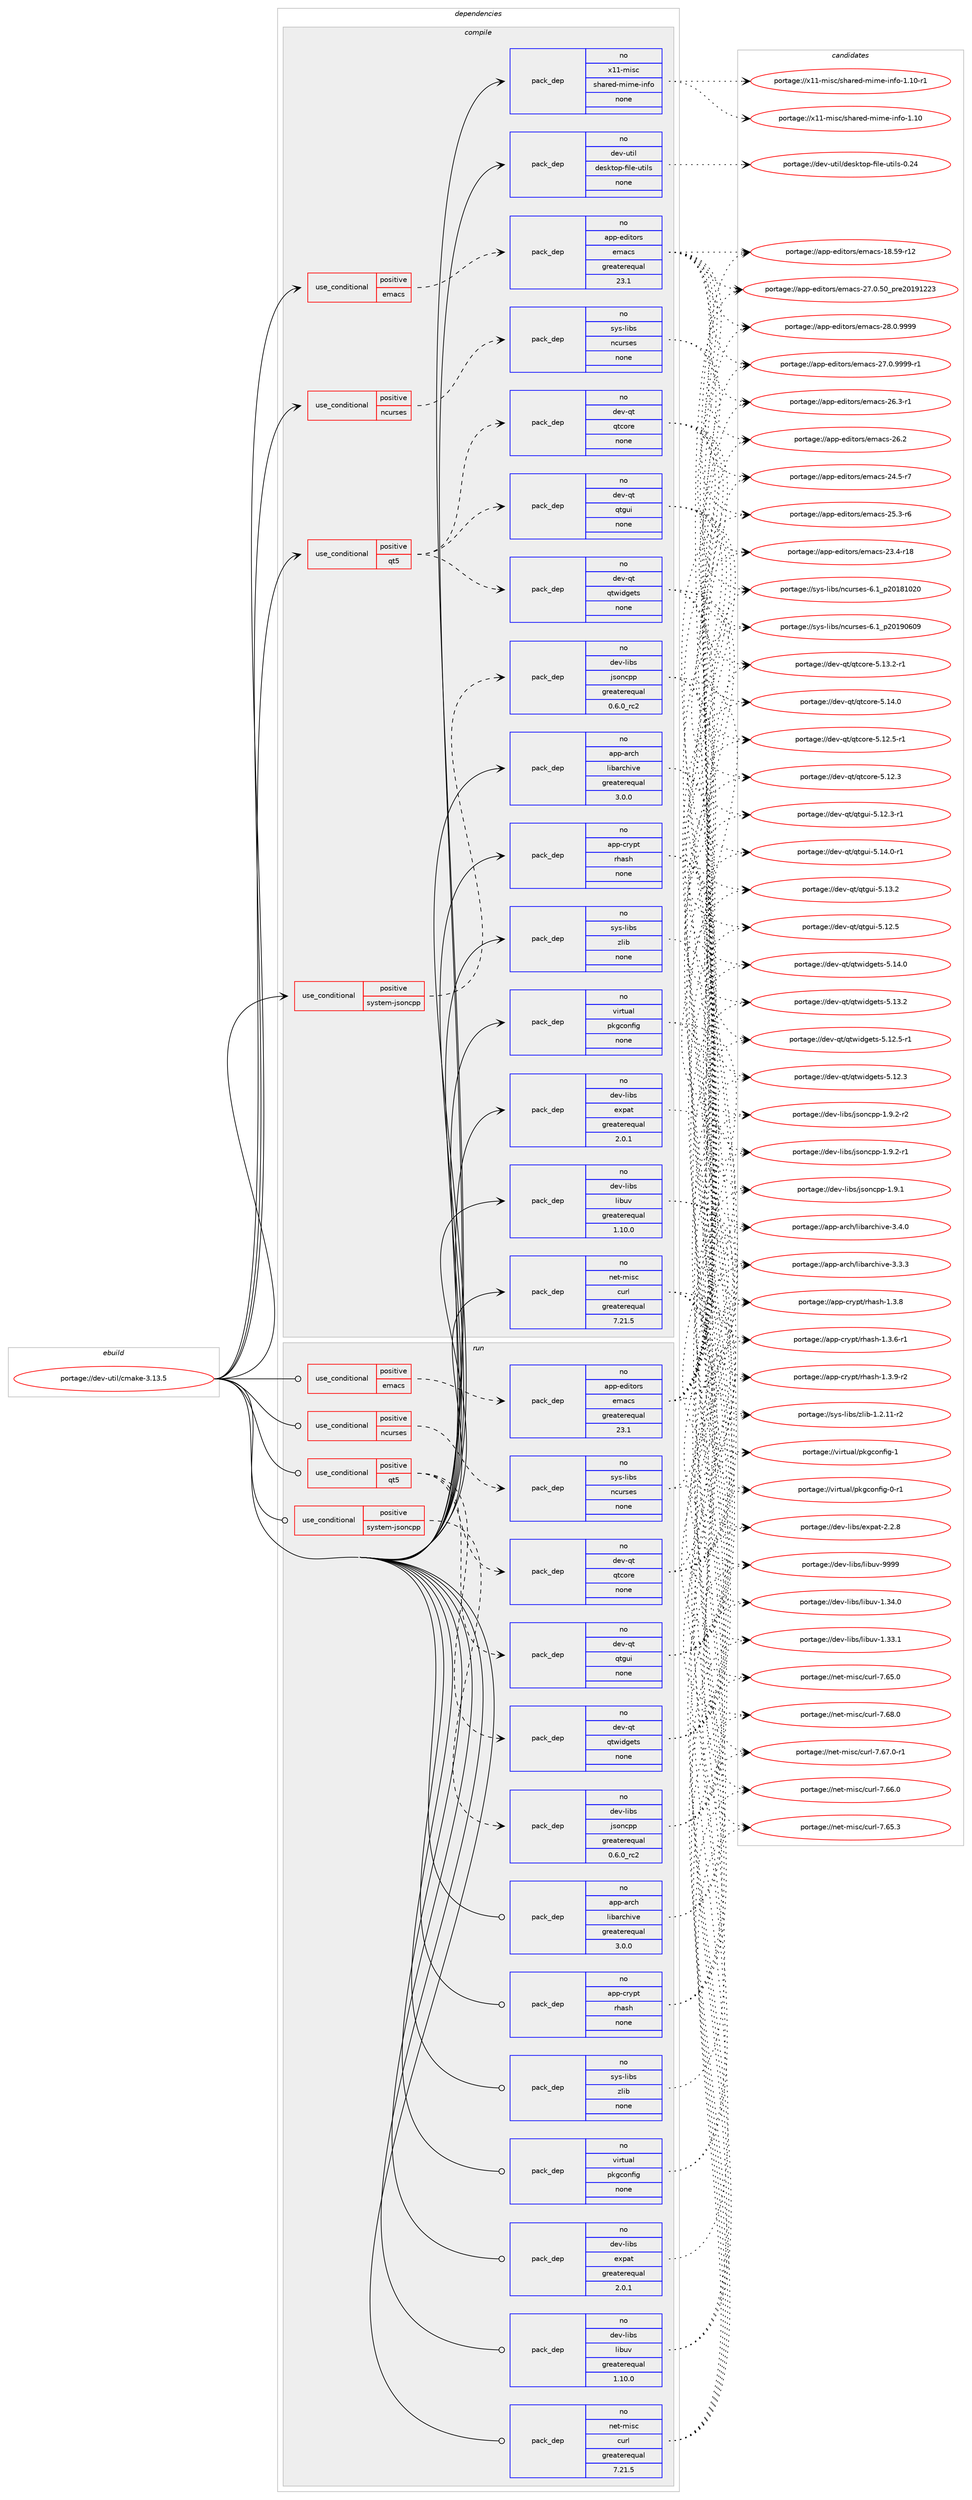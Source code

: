 digraph prolog {

# *************
# Graph options
# *************

newrank=true;
concentrate=true;
compound=true;
graph [rankdir=LR,fontname=Helvetica,fontsize=10,ranksep=1.5];#, ranksep=2.5, nodesep=0.2];
edge  [arrowhead=vee];
node  [fontname=Helvetica,fontsize=10];

# **********
# The ebuild
# **********

subgraph cluster_leftcol {
color=gray;
rank=same;
label=<<i>ebuild</i>>;
id [label="portage://dev-util/cmake-3.13.5", color=red, width=4, href="../dev-util/cmake-3.13.5.svg"];
}

# ****************
# The dependencies
# ****************

subgraph cluster_midcol {
color=gray;
label=<<i>dependencies</i>>;
subgraph cluster_compile {
fillcolor="#eeeeee";
style=filled;
label=<<i>compile</i>>;
subgraph cond63365 {
dependency304930 [label=<<TABLE BORDER="0" CELLBORDER="1" CELLSPACING="0" CELLPADDING="4"><TR><TD ROWSPAN="3" CELLPADDING="10">use_conditional</TD></TR><TR><TD>positive</TD></TR><TR><TD>emacs</TD></TR></TABLE>>, shape=none, color=red];
subgraph pack236893 {
dependency304931 [label=<<TABLE BORDER="0" CELLBORDER="1" CELLSPACING="0" CELLPADDING="4" WIDTH="220"><TR><TD ROWSPAN="6" CELLPADDING="30">pack_dep</TD></TR><TR><TD WIDTH="110">no</TD></TR><TR><TD>app-editors</TD></TR><TR><TD>emacs</TD></TR><TR><TD>greaterequal</TD></TR><TR><TD>23.1</TD></TR></TABLE>>, shape=none, color=blue];
}
dependency304930:e -> dependency304931:w [weight=20,style="dashed",arrowhead="vee"];
}
id:e -> dependency304930:w [weight=20,style="solid",arrowhead="vee"];
subgraph cond63366 {
dependency304932 [label=<<TABLE BORDER="0" CELLBORDER="1" CELLSPACING="0" CELLPADDING="4"><TR><TD ROWSPAN="3" CELLPADDING="10">use_conditional</TD></TR><TR><TD>positive</TD></TR><TR><TD>ncurses</TD></TR></TABLE>>, shape=none, color=red];
subgraph pack236894 {
dependency304933 [label=<<TABLE BORDER="0" CELLBORDER="1" CELLSPACING="0" CELLPADDING="4" WIDTH="220"><TR><TD ROWSPAN="6" CELLPADDING="30">pack_dep</TD></TR><TR><TD WIDTH="110">no</TD></TR><TR><TD>sys-libs</TD></TR><TR><TD>ncurses</TD></TR><TR><TD>none</TD></TR><TR><TD></TD></TR></TABLE>>, shape=none, color=blue];
}
dependency304932:e -> dependency304933:w [weight=20,style="dashed",arrowhead="vee"];
}
id:e -> dependency304932:w [weight=20,style="solid",arrowhead="vee"];
subgraph cond63367 {
dependency304934 [label=<<TABLE BORDER="0" CELLBORDER="1" CELLSPACING="0" CELLPADDING="4"><TR><TD ROWSPAN="3" CELLPADDING="10">use_conditional</TD></TR><TR><TD>positive</TD></TR><TR><TD>qt5</TD></TR></TABLE>>, shape=none, color=red];
subgraph pack236895 {
dependency304935 [label=<<TABLE BORDER="0" CELLBORDER="1" CELLSPACING="0" CELLPADDING="4" WIDTH="220"><TR><TD ROWSPAN="6" CELLPADDING="30">pack_dep</TD></TR><TR><TD WIDTH="110">no</TD></TR><TR><TD>dev-qt</TD></TR><TR><TD>qtcore</TD></TR><TR><TD>none</TD></TR><TR><TD></TD></TR></TABLE>>, shape=none, color=blue];
}
dependency304934:e -> dependency304935:w [weight=20,style="dashed",arrowhead="vee"];
subgraph pack236896 {
dependency304936 [label=<<TABLE BORDER="0" CELLBORDER="1" CELLSPACING="0" CELLPADDING="4" WIDTH="220"><TR><TD ROWSPAN="6" CELLPADDING="30">pack_dep</TD></TR><TR><TD WIDTH="110">no</TD></TR><TR><TD>dev-qt</TD></TR><TR><TD>qtgui</TD></TR><TR><TD>none</TD></TR><TR><TD></TD></TR></TABLE>>, shape=none, color=blue];
}
dependency304934:e -> dependency304936:w [weight=20,style="dashed",arrowhead="vee"];
subgraph pack236897 {
dependency304937 [label=<<TABLE BORDER="0" CELLBORDER="1" CELLSPACING="0" CELLPADDING="4" WIDTH="220"><TR><TD ROWSPAN="6" CELLPADDING="30">pack_dep</TD></TR><TR><TD WIDTH="110">no</TD></TR><TR><TD>dev-qt</TD></TR><TR><TD>qtwidgets</TD></TR><TR><TD>none</TD></TR><TR><TD></TD></TR></TABLE>>, shape=none, color=blue];
}
dependency304934:e -> dependency304937:w [weight=20,style="dashed",arrowhead="vee"];
}
id:e -> dependency304934:w [weight=20,style="solid",arrowhead="vee"];
subgraph cond63368 {
dependency304938 [label=<<TABLE BORDER="0" CELLBORDER="1" CELLSPACING="0" CELLPADDING="4"><TR><TD ROWSPAN="3" CELLPADDING="10">use_conditional</TD></TR><TR><TD>positive</TD></TR><TR><TD>system-jsoncpp</TD></TR></TABLE>>, shape=none, color=red];
subgraph pack236898 {
dependency304939 [label=<<TABLE BORDER="0" CELLBORDER="1" CELLSPACING="0" CELLPADDING="4" WIDTH="220"><TR><TD ROWSPAN="6" CELLPADDING="30">pack_dep</TD></TR><TR><TD WIDTH="110">no</TD></TR><TR><TD>dev-libs</TD></TR><TR><TD>jsoncpp</TD></TR><TR><TD>greaterequal</TD></TR><TR><TD>0.6.0_rc2</TD></TR></TABLE>>, shape=none, color=blue];
}
dependency304938:e -> dependency304939:w [weight=20,style="dashed",arrowhead="vee"];
}
id:e -> dependency304938:w [weight=20,style="solid",arrowhead="vee"];
subgraph pack236899 {
dependency304940 [label=<<TABLE BORDER="0" CELLBORDER="1" CELLSPACING="0" CELLPADDING="4" WIDTH="220"><TR><TD ROWSPAN="6" CELLPADDING="30">pack_dep</TD></TR><TR><TD WIDTH="110">no</TD></TR><TR><TD>app-arch</TD></TR><TR><TD>libarchive</TD></TR><TR><TD>greaterequal</TD></TR><TR><TD>3.0.0</TD></TR></TABLE>>, shape=none, color=blue];
}
id:e -> dependency304940:w [weight=20,style="solid",arrowhead="vee"];
subgraph pack236900 {
dependency304941 [label=<<TABLE BORDER="0" CELLBORDER="1" CELLSPACING="0" CELLPADDING="4" WIDTH="220"><TR><TD ROWSPAN="6" CELLPADDING="30">pack_dep</TD></TR><TR><TD WIDTH="110">no</TD></TR><TR><TD>app-crypt</TD></TR><TR><TD>rhash</TD></TR><TR><TD>none</TD></TR><TR><TD></TD></TR></TABLE>>, shape=none, color=blue];
}
id:e -> dependency304941:w [weight=20,style="solid",arrowhead="vee"];
subgraph pack236901 {
dependency304942 [label=<<TABLE BORDER="0" CELLBORDER="1" CELLSPACING="0" CELLPADDING="4" WIDTH="220"><TR><TD ROWSPAN="6" CELLPADDING="30">pack_dep</TD></TR><TR><TD WIDTH="110">no</TD></TR><TR><TD>dev-libs</TD></TR><TR><TD>expat</TD></TR><TR><TD>greaterequal</TD></TR><TR><TD>2.0.1</TD></TR></TABLE>>, shape=none, color=blue];
}
id:e -> dependency304942:w [weight=20,style="solid",arrowhead="vee"];
subgraph pack236902 {
dependency304943 [label=<<TABLE BORDER="0" CELLBORDER="1" CELLSPACING="0" CELLPADDING="4" WIDTH="220"><TR><TD ROWSPAN="6" CELLPADDING="30">pack_dep</TD></TR><TR><TD WIDTH="110">no</TD></TR><TR><TD>dev-libs</TD></TR><TR><TD>libuv</TD></TR><TR><TD>greaterequal</TD></TR><TR><TD>1.10.0</TD></TR></TABLE>>, shape=none, color=blue];
}
id:e -> dependency304943:w [weight=20,style="solid",arrowhead="vee"];
subgraph pack236903 {
dependency304944 [label=<<TABLE BORDER="0" CELLBORDER="1" CELLSPACING="0" CELLPADDING="4" WIDTH="220"><TR><TD ROWSPAN="6" CELLPADDING="30">pack_dep</TD></TR><TR><TD WIDTH="110">no</TD></TR><TR><TD>dev-util</TD></TR><TR><TD>desktop-file-utils</TD></TR><TR><TD>none</TD></TR><TR><TD></TD></TR></TABLE>>, shape=none, color=blue];
}
id:e -> dependency304944:w [weight=20,style="solid",arrowhead="vee"];
subgraph pack236904 {
dependency304945 [label=<<TABLE BORDER="0" CELLBORDER="1" CELLSPACING="0" CELLPADDING="4" WIDTH="220"><TR><TD ROWSPAN="6" CELLPADDING="30">pack_dep</TD></TR><TR><TD WIDTH="110">no</TD></TR><TR><TD>net-misc</TD></TR><TR><TD>curl</TD></TR><TR><TD>greaterequal</TD></TR><TR><TD>7.21.5</TD></TR></TABLE>>, shape=none, color=blue];
}
id:e -> dependency304945:w [weight=20,style="solid",arrowhead="vee"];
subgraph pack236905 {
dependency304946 [label=<<TABLE BORDER="0" CELLBORDER="1" CELLSPACING="0" CELLPADDING="4" WIDTH="220"><TR><TD ROWSPAN="6" CELLPADDING="30">pack_dep</TD></TR><TR><TD WIDTH="110">no</TD></TR><TR><TD>sys-libs</TD></TR><TR><TD>zlib</TD></TR><TR><TD>none</TD></TR><TR><TD></TD></TR></TABLE>>, shape=none, color=blue];
}
id:e -> dependency304946:w [weight=20,style="solid",arrowhead="vee"];
subgraph pack236906 {
dependency304947 [label=<<TABLE BORDER="0" CELLBORDER="1" CELLSPACING="0" CELLPADDING="4" WIDTH="220"><TR><TD ROWSPAN="6" CELLPADDING="30">pack_dep</TD></TR><TR><TD WIDTH="110">no</TD></TR><TR><TD>virtual</TD></TR><TR><TD>pkgconfig</TD></TR><TR><TD>none</TD></TR><TR><TD></TD></TR></TABLE>>, shape=none, color=blue];
}
id:e -> dependency304947:w [weight=20,style="solid",arrowhead="vee"];
subgraph pack236907 {
dependency304948 [label=<<TABLE BORDER="0" CELLBORDER="1" CELLSPACING="0" CELLPADDING="4" WIDTH="220"><TR><TD ROWSPAN="6" CELLPADDING="30">pack_dep</TD></TR><TR><TD WIDTH="110">no</TD></TR><TR><TD>x11-misc</TD></TR><TR><TD>shared-mime-info</TD></TR><TR><TD>none</TD></TR><TR><TD></TD></TR></TABLE>>, shape=none, color=blue];
}
id:e -> dependency304948:w [weight=20,style="solid",arrowhead="vee"];
}
subgraph cluster_compileandrun {
fillcolor="#eeeeee";
style=filled;
label=<<i>compile and run</i>>;
}
subgraph cluster_run {
fillcolor="#eeeeee";
style=filled;
label=<<i>run</i>>;
subgraph cond63369 {
dependency304949 [label=<<TABLE BORDER="0" CELLBORDER="1" CELLSPACING="0" CELLPADDING="4"><TR><TD ROWSPAN="3" CELLPADDING="10">use_conditional</TD></TR><TR><TD>positive</TD></TR><TR><TD>emacs</TD></TR></TABLE>>, shape=none, color=red];
subgraph pack236908 {
dependency304950 [label=<<TABLE BORDER="0" CELLBORDER="1" CELLSPACING="0" CELLPADDING="4" WIDTH="220"><TR><TD ROWSPAN="6" CELLPADDING="30">pack_dep</TD></TR><TR><TD WIDTH="110">no</TD></TR><TR><TD>app-editors</TD></TR><TR><TD>emacs</TD></TR><TR><TD>greaterequal</TD></TR><TR><TD>23.1</TD></TR></TABLE>>, shape=none, color=blue];
}
dependency304949:e -> dependency304950:w [weight=20,style="dashed",arrowhead="vee"];
}
id:e -> dependency304949:w [weight=20,style="solid",arrowhead="odot"];
subgraph cond63370 {
dependency304951 [label=<<TABLE BORDER="0" CELLBORDER="1" CELLSPACING="0" CELLPADDING="4"><TR><TD ROWSPAN="3" CELLPADDING="10">use_conditional</TD></TR><TR><TD>positive</TD></TR><TR><TD>ncurses</TD></TR></TABLE>>, shape=none, color=red];
subgraph pack236909 {
dependency304952 [label=<<TABLE BORDER="0" CELLBORDER="1" CELLSPACING="0" CELLPADDING="4" WIDTH="220"><TR><TD ROWSPAN="6" CELLPADDING="30">pack_dep</TD></TR><TR><TD WIDTH="110">no</TD></TR><TR><TD>sys-libs</TD></TR><TR><TD>ncurses</TD></TR><TR><TD>none</TD></TR><TR><TD></TD></TR></TABLE>>, shape=none, color=blue];
}
dependency304951:e -> dependency304952:w [weight=20,style="dashed",arrowhead="vee"];
}
id:e -> dependency304951:w [weight=20,style="solid",arrowhead="odot"];
subgraph cond63371 {
dependency304953 [label=<<TABLE BORDER="0" CELLBORDER="1" CELLSPACING="0" CELLPADDING="4"><TR><TD ROWSPAN="3" CELLPADDING="10">use_conditional</TD></TR><TR><TD>positive</TD></TR><TR><TD>qt5</TD></TR></TABLE>>, shape=none, color=red];
subgraph pack236910 {
dependency304954 [label=<<TABLE BORDER="0" CELLBORDER="1" CELLSPACING="0" CELLPADDING="4" WIDTH="220"><TR><TD ROWSPAN="6" CELLPADDING="30">pack_dep</TD></TR><TR><TD WIDTH="110">no</TD></TR><TR><TD>dev-qt</TD></TR><TR><TD>qtcore</TD></TR><TR><TD>none</TD></TR><TR><TD></TD></TR></TABLE>>, shape=none, color=blue];
}
dependency304953:e -> dependency304954:w [weight=20,style="dashed",arrowhead="vee"];
subgraph pack236911 {
dependency304955 [label=<<TABLE BORDER="0" CELLBORDER="1" CELLSPACING="0" CELLPADDING="4" WIDTH="220"><TR><TD ROWSPAN="6" CELLPADDING="30">pack_dep</TD></TR><TR><TD WIDTH="110">no</TD></TR><TR><TD>dev-qt</TD></TR><TR><TD>qtgui</TD></TR><TR><TD>none</TD></TR><TR><TD></TD></TR></TABLE>>, shape=none, color=blue];
}
dependency304953:e -> dependency304955:w [weight=20,style="dashed",arrowhead="vee"];
subgraph pack236912 {
dependency304956 [label=<<TABLE BORDER="0" CELLBORDER="1" CELLSPACING="0" CELLPADDING="4" WIDTH="220"><TR><TD ROWSPAN="6" CELLPADDING="30">pack_dep</TD></TR><TR><TD WIDTH="110">no</TD></TR><TR><TD>dev-qt</TD></TR><TR><TD>qtwidgets</TD></TR><TR><TD>none</TD></TR><TR><TD></TD></TR></TABLE>>, shape=none, color=blue];
}
dependency304953:e -> dependency304956:w [weight=20,style="dashed",arrowhead="vee"];
}
id:e -> dependency304953:w [weight=20,style="solid",arrowhead="odot"];
subgraph cond63372 {
dependency304957 [label=<<TABLE BORDER="0" CELLBORDER="1" CELLSPACING="0" CELLPADDING="4"><TR><TD ROWSPAN="3" CELLPADDING="10">use_conditional</TD></TR><TR><TD>positive</TD></TR><TR><TD>system-jsoncpp</TD></TR></TABLE>>, shape=none, color=red];
subgraph pack236913 {
dependency304958 [label=<<TABLE BORDER="0" CELLBORDER="1" CELLSPACING="0" CELLPADDING="4" WIDTH="220"><TR><TD ROWSPAN="6" CELLPADDING="30">pack_dep</TD></TR><TR><TD WIDTH="110">no</TD></TR><TR><TD>dev-libs</TD></TR><TR><TD>jsoncpp</TD></TR><TR><TD>greaterequal</TD></TR><TR><TD>0.6.0_rc2</TD></TR></TABLE>>, shape=none, color=blue];
}
dependency304957:e -> dependency304958:w [weight=20,style="dashed",arrowhead="vee"];
}
id:e -> dependency304957:w [weight=20,style="solid",arrowhead="odot"];
subgraph pack236914 {
dependency304959 [label=<<TABLE BORDER="0" CELLBORDER="1" CELLSPACING="0" CELLPADDING="4" WIDTH="220"><TR><TD ROWSPAN="6" CELLPADDING="30">pack_dep</TD></TR><TR><TD WIDTH="110">no</TD></TR><TR><TD>app-arch</TD></TR><TR><TD>libarchive</TD></TR><TR><TD>greaterequal</TD></TR><TR><TD>3.0.0</TD></TR></TABLE>>, shape=none, color=blue];
}
id:e -> dependency304959:w [weight=20,style="solid",arrowhead="odot"];
subgraph pack236915 {
dependency304960 [label=<<TABLE BORDER="0" CELLBORDER="1" CELLSPACING="0" CELLPADDING="4" WIDTH="220"><TR><TD ROWSPAN="6" CELLPADDING="30">pack_dep</TD></TR><TR><TD WIDTH="110">no</TD></TR><TR><TD>app-crypt</TD></TR><TR><TD>rhash</TD></TR><TR><TD>none</TD></TR><TR><TD></TD></TR></TABLE>>, shape=none, color=blue];
}
id:e -> dependency304960:w [weight=20,style="solid",arrowhead="odot"];
subgraph pack236916 {
dependency304961 [label=<<TABLE BORDER="0" CELLBORDER="1" CELLSPACING="0" CELLPADDING="4" WIDTH="220"><TR><TD ROWSPAN="6" CELLPADDING="30">pack_dep</TD></TR><TR><TD WIDTH="110">no</TD></TR><TR><TD>dev-libs</TD></TR><TR><TD>expat</TD></TR><TR><TD>greaterequal</TD></TR><TR><TD>2.0.1</TD></TR></TABLE>>, shape=none, color=blue];
}
id:e -> dependency304961:w [weight=20,style="solid",arrowhead="odot"];
subgraph pack236917 {
dependency304962 [label=<<TABLE BORDER="0" CELLBORDER="1" CELLSPACING="0" CELLPADDING="4" WIDTH="220"><TR><TD ROWSPAN="6" CELLPADDING="30">pack_dep</TD></TR><TR><TD WIDTH="110">no</TD></TR><TR><TD>dev-libs</TD></TR><TR><TD>libuv</TD></TR><TR><TD>greaterequal</TD></TR><TR><TD>1.10.0</TD></TR></TABLE>>, shape=none, color=blue];
}
id:e -> dependency304962:w [weight=20,style="solid",arrowhead="odot"];
subgraph pack236918 {
dependency304963 [label=<<TABLE BORDER="0" CELLBORDER="1" CELLSPACING="0" CELLPADDING="4" WIDTH="220"><TR><TD ROWSPAN="6" CELLPADDING="30">pack_dep</TD></TR><TR><TD WIDTH="110">no</TD></TR><TR><TD>net-misc</TD></TR><TR><TD>curl</TD></TR><TR><TD>greaterequal</TD></TR><TR><TD>7.21.5</TD></TR></TABLE>>, shape=none, color=blue];
}
id:e -> dependency304963:w [weight=20,style="solid",arrowhead="odot"];
subgraph pack236919 {
dependency304964 [label=<<TABLE BORDER="0" CELLBORDER="1" CELLSPACING="0" CELLPADDING="4" WIDTH="220"><TR><TD ROWSPAN="6" CELLPADDING="30">pack_dep</TD></TR><TR><TD WIDTH="110">no</TD></TR><TR><TD>sys-libs</TD></TR><TR><TD>zlib</TD></TR><TR><TD>none</TD></TR><TR><TD></TD></TR></TABLE>>, shape=none, color=blue];
}
id:e -> dependency304964:w [weight=20,style="solid",arrowhead="odot"];
subgraph pack236920 {
dependency304965 [label=<<TABLE BORDER="0" CELLBORDER="1" CELLSPACING="0" CELLPADDING="4" WIDTH="220"><TR><TD ROWSPAN="6" CELLPADDING="30">pack_dep</TD></TR><TR><TD WIDTH="110">no</TD></TR><TR><TD>virtual</TD></TR><TR><TD>pkgconfig</TD></TR><TR><TD>none</TD></TR><TR><TD></TD></TR></TABLE>>, shape=none, color=blue];
}
id:e -> dependency304965:w [weight=20,style="solid",arrowhead="odot"];
}
}

# **************
# The candidates
# **************

subgraph cluster_choices {
rank=same;
color=gray;
label=<<i>candidates</i>>;

subgraph choice236893 {
color=black;
nodesep=1;
choice971121124510110010511611111411547101109979911545505646484657575757 [label="portage://app-editors/emacs-28.0.9999", color=red, width=4,href="../app-editors/emacs-28.0.9999.svg"];
choice9711211245101100105116111114115471011099799115455055464846575757574511449 [label="portage://app-editors/emacs-27.0.9999-r1", color=red, width=4,href="../app-editors/emacs-27.0.9999-r1.svg"];
choice97112112451011001051161111141154710110997991154550554648465348951121141015048495749505051 [label="portage://app-editors/emacs-27.0.50_pre20191223", color=red, width=4,href="../app-editors/emacs-27.0.50_pre20191223.svg"];
choice971121124510110010511611111411547101109979911545505446514511449 [label="portage://app-editors/emacs-26.3-r1", color=red, width=4,href="../app-editors/emacs-26.3-r1.svg"];
choice97112112451011001051161111141154710110997991154550544650 [label="portage://app-editors/emacs-26.2", color=red, width=4,href="../app-editors/emacs-26.2.svg"];
choice971121124510110010511611111411547101109979911545505346514511454 [label="portage://app-editors/emacs-25.3-r6", color=red, width=4,href="../app-editors/emacs-25.3-r6.svg"];
choice971121124510110010511611111411547101109979911545505246534511455 [label="portage://app-editors/emacs-24.5-r7", color=red, width=4,href="../app-editors/emacs-24.5-r7.svg"];
choice97112112451011001051161111141154710110997991154550514652451144956 [label="portage://app-editors/emacs-23.4-r18", color=red, width=4,href="../app-editors/emacs-23.4-r18.svg"];
choice9711211245101100105116111114115471011099799115454956465357451144950 [label="portage://app-editors/emacs-18.59-r12", color=red, width=4,href="../app-editors/emacs-18.59-r12.svg"];
dependency304931:e -> choice971121124510110010511611111411547101109979911545505646484657575757:w [style=dotted,weight="100"];
dependency304931:e -> choice9711211245101100105116111114115471011099799115455055464846575757574511449:w [style=dotted,weight="100"];
dependency304931:e -> choice97112112451011001051161111141154710110997991154550554648465348951121141015048495749505051:w [style=dotted,weight="100"];
dependency304931:e -> choice971121124510110010511611111411547101109979911545505446514511449:w [style=dotted,weight="100"];
dependency304931:e -> choice97112112451011001051161111141154710110997991154550544650:w [style=dotted,weight="100"];
dependency304931:e -> choice971121124510110010511611111411547101109979911545505346514511454:w [style=dotted,weight="100"];
dependency304931:e -> choice971121124510110010511611111411547101109979911545505246534511455:w [style=dotted,weight="100"];
dependency304931:e -> choice97112112451011001051161111141154710110997991154550514652451144956:w [style=dotted,weight="100"];
dependency304931:e -> choice9711211245101100105116111114115471011099799115454956465357451144950:w [style=dotted,weight="100"];
}
subgraph choice236894 {
color=black;
nodesep=1;
choice1151211154510810598115471109911711411510111545544649951125048495748544857 [label="portage://sys-libs/ncurses-6.1_p20190609", color=red, width=4,href="../sys-libs/ncurses-6.1_p20190609.svg"];
choice1151211154510810598115471109911711411510111545544649951125048495649485048 [label="portage://sys-libs/ncurses-6.1_p20181020", color=red, width=4,href="../sys-libs/ncurses-6.1_p20181020.svg"];
dependency304933:e -> choice1151211154510810598115471109911711411510111545544649951125048495748544857:w [style=dotted,weight="100"];
dependency304933:e -> choice1151211154510810598115471109911711411510111545544649951125048495649485048:w [style=dotted,weight="100"];
}
subgraph choice236895 {
color=black;
nodesep=1;
choice10010111845113116471131169911111410145534649524648 [label="portage://dev-qt/qtcore-5.14.0", color=red, width=4,href="../dev-qt/qtcore-5.14.0.svg"];
choice100101118451131164711311699111114101455346495146504511449 [label="portage://dev-qt/qtcore-5.13.2-r1", color=red, width=4,href="../dev-qt/qtcore-5.13.2-r1.svg"];
choice100101118451131164711311699111114101455346495046534511449 [label="portage://dev-qt/qtcore-5.12.5-r1", color=red, width=4,href="../dev-qt/qtcore-5.12.5-r1.svg"];
choice10010111845113116471131169911111410145534649504651 [label="portage://dev-qt/qtcore-5.12.3", color=red, width=4,href="../dev-qt/qtcore-5.12.3.svg"];
dependency304935:e -> choice10010111845113116471131169911111410145534649524648:w [style=dotted,weight="100"];
dependency304935:e -> choice100101118451131164711311699111114101455346495146504511449:w [style=dotted,weight="100"];
dependency304935:e -> choice100101118451131164711311699111114101455346495046534511449:w [style=dotted,weight="100"];
dependency304935:e -> choice10010111845113116471131169911111410145534649504651:w [style=dotted,weight="100"];
}
subgraph choice236896 {
color=black;
nodesep=1;
choice1001011184511311647113116103117105455346495246484511449 [label="portage://dev-qt/qtgui-5.14.0-r1", color=red, width=4,href="../dev-qt/qtgui-5.14.0-r1.svg"];
choice100101118451131164711311610311710545534649514650 [label="portage://dev-qt/qtgui-5.13.2", color=red, width=4,href="../dev-qt/qtgui-5.13.2.svg"];
choice100101118451131164711311610311710545534649504653 [label="portage://dev-qt/qtgui-5.12.5", color=red, width=4,href="../dev-qt/qtgui-5.12.5.svg"];
choice1001011184511311647113116103117105455346495046514511449 [label="portage://dev-qt/qtgui-5.12.3-r1", color=red, width=4,href="../dev-qt/qtgui-5.12.3-r1.svg"];
dependency304936:e -> choice1001011184511311647113116103117105455346495246484511449:w [style=dotted,weight="100"];
dependency304936:e -> choice100101118451131164711311610311710545534649514650:w [style=dotted,weight="100"];
dependency304936:e -> choice100101118451131164711311610311710545534649504653:w [style=dotted,weight="100"];
dependency304936:e -> choice1001011184511311647113116103117105455346495046514511449:w [style=dotted,weight="100"];
}
subgraph choice236897 {
color=black;
nodesep=1;
choice100101118451131164711311611910510010310111611545534649524648 [label="portage://dev-qt/qtwidgets-5.14.0", color=red, width=4,href="../dev-qt/qtwidgets-5.14.0.svg"];
choice100101118451131164711311611910510010310111611545534649514650 [label="portage://dev-qt/qtwidgets-5.13.2", color=red, width=4,href="../dev-qt/qtwidgets-5.13.2.svg"];
choice1001011184511311647113116119105100103101116115455346495046534511449 [label="portage://dev-qt/qtwidgets-5.12.5-r1", color=red, width=4,href="../dev-qt/qtwidgets-5.12.5-r1.svg"];
choice100101118451131164711311611910510010310111611545534649504651 [label="portage://dev-qt/qtwidgets-5.12.3", color=red, width=4,href="../dev-qt/qtwidgets-5.12.3.svg"];
dependency304937:e -> choice100101118451131164711311611910510010310111611545534649524648:w [style=dotted,weight="100"];
dependency304937:e -> choice100101118451131164711311611910510010310111611545534649514650:w [style=dotted,weight="100"];
dependency304937:e -> choice1001011184511311647113116119105100103101116115455346495046534511449:w [style=dotted,weight="100"];
dependency304937:e -> choice100101118451131164711311611910510010310111611545534649504651:w [style=dotted,weight="100"];
}
subgraph choice236898 {
color=black;
nodesep=1;
choice100101118451081059811547106115111110991121124549465746504511450 [label="portage://dev-libs/jsoncpp-1.9.2-r2", color=red, width=4,href="../dev-libs/jsoncpp-1.9.2-r2.svg"];
choice100101118451081059811547106115111110991121124549465746504511449 [label="portage://dev-libs/jsoncpp-1.9.2-r1", color=red, width=4,href="../dev-libs/jsoncpp-1.9.2-r1.svg"];
choice10010111845108105981154710611511111099112112454946574649 [label="portage://dev-libs/jsoncpp-1.9.1", color=red, width=4,href="../dev-libs/jsoncpp-1.9.1.svg"];
dependency304939:e -> choice100101118451081059811547106115111110991121124549465746504511450:w [style=dotted,weight="100"];
dependency304939:e -> choice100101118451081059811547106115111110991121124549465746504511449:w [style=dotted,weight="100"];
dependency304939:e -> choice10010111845108105981154710611511111099112112454946574649:w [style=dotted,weight="100"];
}
subgraph choice236899 {
color=black;
nodesep=1;
choice9711211245971149910447108105989711499104105118101455146524648 [label="portage://app-arch/libarchive-3.4.0", color=red, width=4,href="../app-arch/libarchive-3.4.0.svg"];
choice9711211245971149910447108105989711499104105118101455146514651 [label="portage://app-arch/libarchive-3.3.3", color=red, width=4,href="../app-arch/libarchive-3.3.3.svg"];
dependency304940:e -> choice9711211245971149910447108105989711499104105118101455146524648:w [style=dotted,weight="100"];
dependency304940:e -> choice9711211245971149910447108105989711499104105118101455146514651:w [style=dotted,weight="100"];
}
subgraph choice236900 {
color=black;
nodesep=1;
choice97112112459911412111211647114104971151044549465146574511450 [label="portage://app-crypt/rhash-1.3.9-r2", color=red, width=4,href="../app-crypt/rhash-1.3.9-r2.svg"];
choice9711211245991141211121164711410497115104454946514656 [label="portage://app-crypt/rhash-1.3.8", color=red, width=4,href="../app-crypt/rhash-1.3.8.svg"];
choice97112112459911412111211647114104971151044549465146544511449 [label="portage://app-crypt/rhash-1.3.6-r1", color=red, width=4,href="../app-crypt/rhash-1.3.6-r1.svg"];
dependency304941:e -> choice97112112459911412111211647114104971151044549465146574511450:w [style=dotted,weight="100"];
dependency304941:e -> choice9711211245991141211121164711410497115104454946514656:w [style=dotted,weight="100"];
dependency304941:e -> choice97112112459911412111211647114104971151044549465146544511449:w [style=dotted,weight="100"];
}
subgraph choice236901 {
color=black;
nodesep=1;
choice10010111845108105981154710112011297116455046504656 [label="portage://dev-libs/expat-2.2.8", color=red, width=4,href="../dev-libs/expat-2.2.8.svg"];
dependency304942:e -> choice10010111845108105981154710112011297116455046504656:w [style=dotted,weight="100"];
}
subgraph choice236902 {
color=black;
nodesep=1;
choice100101118451081059811547108105981171184557575757 [label="portage://dev-libs/libuv-9999", color=red, width=4,href="../dev-libs/libuv-9999.svg"];
choice1001011184510810598115471081059811711845494651524648 [label="portage://dev-libs/libuv-1.34.0", color=red, width=4,href="../dev-libs/libuv-1.34.0.svg"];
choice1001011184510810598115471081059811711845494651514649 [label="portage://dev-libs/libuv-1.33.1", color=red, width=4,href="../dev-libs/libuv-1.33.1.svg"];
dependency304943:e -> choice100101118451081059811547108105981171184557575757:w [style=dotted,weight="100"];
dependency304943:e -> choice1001011184510810598115471081059811711845494651524648:w [style=dotted,weight="100"];
dependency304943:e -> choice1001011184510810598115471081059811711845494651514649:w [style=dotted,weight="100"];
}
subgraph choice236903 {
color=black;
nodesep=1;
choice100101118451171161051084710010111510711611111245102105108101451171161051081154548465052 [label="portage://dev-util/desktop-file-utils-0.24", color=red, width=4,href="../dev-util/desktop-file-utils-0.24.svg"];
dependency304944:e -> choice100101118451171161051084710010111510711611111245102105108101451171161051081154548465052:w [style=dotted,weight="100"];
}
subgraph choice236904 {
color=black;
nodesep=1;
choice1101011164510910511599479911711410845554654564648 [label="portage://net-misc/curl-7.68.0", color=red, width=4,href="../net-misc/curl-7.68.0.svg"];
choice11010111645109105115994799117114108455546545546484511449 [label="portage://net-misc/curl-7.67.0-r1", color=red, width=4,href="../net-misc/curl-7.67.0-r1.svg"];
choice1101011164510910511599479911711410845554654544648 [label="portage://net-misc/curl-7.66.0", color=red, width=4,href="../net-misc/curl-7.66.0.svg"];
choice1101011164510910511599479911711410845554654534651 [label="portage://net-misc/curl-7.65.3", color=red, width=4,href="../net-misc/curl-7.65.3.svg"];
choice1101011164510910511599479911711410845554654534648 [label="portage://net-misc/curl-7.65.0", color=red, width=4,href="../net-misc/curl-7.65.0.svg"];
dependency304945:e -> choice1101011164510910511599479911711410845554654564648:w [style=dotted,weight="100"];
dependency304945:e -> choice11010111645109105115994799117114108455546545546484511449:w [style=dotted,weight="100"];
dependency304945:e -> choice1101011164510910511599479911711410845554654544648:w [style=dotted,weight="100"];
dependency304945:e -> choice1101011164510910511599479911711410845554654534651:w [style=dotted,weight="100"];
dependency304945:e -> choice1101011164510910511599479911711410845554654534648:w [style=dotted,weight="100"];
}
subgraph choice236905 {
color=black;
nodesep=1;
choice11512111545108105981154712210810598454946504649494511450 [label="portage://sys-libs/zlib-1.2.11-r2", color=red, width=4,href="../sys-libs/zlib-1.2.11-r2.svg"];
dependency304946:e -> choice11512111545108105981154712210810598454946504649494511450:w [style=dotted,weight="100"];
}
subgraph choice236906 {
color=black;
nodesep=1;
choice1181051141161179710847112107103991111101021051034549 [label="portage://virtual/pkgconfig-1", color=red, width=4,href="../virtual/pkgconfig-1.svg"];
choice11810511411611797108471121071039911111010210510345484511449 [label="portage://virtual/pkgconfig-0-r1", color=red, width=4,href="../virtual/pkgconfig-0-r1.svg"];
dependency304947:e -> choice1181051141161179710847112107103991111101021051034549:w [style=dotted,weight="100"];
dependency304947:e -> choice11810511411611797108471121071039911111010210510345484511449:w [style=dotted,weight="100"];
}
subgraph choice236907 {
color=black;
nodesep=1;
choice120494945109105115994711510497114101100451091051091014510511010211145494649484511449 [label="portage://x11-misc/shared-mime-info-1.10-r1", color=red, width=4,href="../x11-misc/shared-mime-info-1.10-r1.svg"];
choice12049494510910511599471151049711410110045109105109101451051101021114549464948 [label="portage://x11-misc/shared-mime-info-1.10", color=red, width=4,href="../x11-misc/shared-mime-info-1.10.svg"];
dependency304948:e -> choice120494945109105115994711510497114101100451091051091014510511010211145494649484511449:w [style=dotted,weight="100"];
dependency304948:e -> choice12049494510910511599471151049711410110045109105109101451051101021114549464948:w [style=dotted,weight="100"];
}
subgraph choice236908 {
color=black;
nodesep=1;
choice971121124510110010511611111411547101109979911545505646484657575757 [label="portage://app-editors/emacs-28.0.9999", color=red, width=4,href="../app-editors/emacs-28.0.9999.svg"];
choice9711211245101100105116111114115471011099799115455055464846575757574511449 [label="portage://app-editors/emacs-27.0.9999-r1", color=red, width=4,href="../app-editors/emacs-27.0.9999-r1.svg"];
choice97112112451011001051161111141154710110997991154550554648465348951121141015048495749505051 [label="portage://app-editors/emacs-27.0.50_pre20191223", color=red, width=4,href="../app-editors/emacs-27.0.50_pre20191223.svg"];
choice971121124510110010511611111411547101109979911545505446514511449 [label="portage://app-editors/emacs-26.3-r1", color=red, width=4,href="../app-editors/emacs-26.3-r1.svg"];
choice97112112451011001051161111141154710110997991154550544650 [label="portage://app-editors/emacs-26.2", color=red, width=4,href="../app-editors/emacs-26.2.svg"];
choice971121124510110010511611111411547101109979911545505346514511454 [label="portage://app-editors/emacs-25.3-r6", color=red, width=4,href="../app-editors/emacs-25.3-r6.svg"];
choice971121124510110010511611111411547101109979911545505246534511455 [label="portage://app-editors/emacs-24.5-r7", color=red, width=4,href="../app-editors/emacs-24.5-r7.svg"];
choice97112112451011001051161111141154710110997991154550514652451144956 [label="portage://app-editors/emacs-23.4-r18", color=red, width=4,href="../app-editors/emacs-23.4-r18.svg"];
choice9711211245101100105116111114115471011099799115454956465357451144950 [label="portage://app-editors/emacs-18.59-r12", color=red, width=4,href="../app-editors/emacs-18.59-r12.svg"];
dependency304950:e -> choice971121124510110010511611111411547101109979911545505646484657575757:w [style=dotted,weight="100"];
dependency304950:e -> choice9711211245101100105116111114115471011099799115455055464846575757574511449:w [style=dotted,weight="100"];
dependency304950:e -> choice97112112451011001051161111141154710110997991154550554648465348951121141015048495749505051:w [style=dotted,weight="100"];
dependency304950:e -> choice971121124510110010511611111411547101109979911545505446514511449:w [style=dotted,weight="100"];
dependency304950:e -> choice97112112451011001051161111141154710110997991154550544650:w [style=dotted,weight="100"];
dependency304950:e -> choice971121124510110010511611111411547101109979911545505346514511454:w [style=dotted,weight="100"];
dependency304950:e -> choice971121124510110010511611111411547101109979911545505246534511455:w [style=dotted,weight="100"];
dependency304950:e -> choice97112112451011001051161111141154710110997991154550514652451144956:w [style=dotted,weight="100"];
dependency304950:e -> choice9711211245101100105116111114115471011099799115454956465357451144950:w [style=dotted,weight="100"];
}
subgraph choice236909 {
color=black;
nodesep=1;
choice1151211154510810598115471109911711411510111545544649951125048495748544857 [label="portage://sys-libs/ncurses-6.1_p20190609", color=red, width=4,href="../sys-libs/ncurses-6.1_p20190609.svg"];
choice1151211154510810598115471109911711411510111545544649951125048495649485048 [label="portage://sys-libs/ncurses-6.1_p20181020", color=red, width=4,href="../sys-libs/ncurses-6.1_p20181020.svg"];
dependency304952:e -> choice1151211154510810598115471109911711411510111545544649951125048495748544857:w [style=dotted,weight="100"];
dependency304952:e -> choice1151211154510810598115471109911711411510111545544649951125048495649485048:w [style=dotted,weight="100"];
}
subgraph choice236910 {
color=black;
nodesep=1;
choice10010111845113116471131169911111410145534649524648 [label="portage://dev-qt/qtcore-5.14.0", color=red, width=4,href="../dev-qt/qtcore-5.14.0.svg"];
choice100101118451131164711311699111114101455346495146504511449 [label="portage://dev-qt/qtcore-5.13.2-r1", color=red, width=4,href="../dev-qt/qtcore-5.13.2-r1.svg"];
choice100101118451131164711311699111114101455346495046534511449 [label="portage://dev-qt/qtcore-5.12.5-r1", color=red, width=4,href="../dev-qt/qtcore-5.12.5-r1.svg"];
choice10010111845113116471131169911111410145534649504651 [label="portage://dev-qt/qtcore-5.12.3", color=red, width=4,href="../dev-qt/qtcore-5.12.3.svg"];
dependency304954:e -> choice10010111845113116471131169911111410145534649524648:w [style=dotted,weight="100"];
dependency304954:e -> choice100101118451131164711311699111114101455346495146504511449:w [style=dotted,weight="100"];
dependency304954:e -> choice100101118451131164711311699111114101455346495046534511449:w [style=dotted,weight="100"];
dependency304954:e -> choice10010111845113116471131169911111410145534649504651:w [style=dotted,weight="100"];
}
subgraph choice236911 {
color=black;
nodesep=1;
choice1001011184511311647113116103117105455346495246484511449 [label="portage://dev-qt/qtgui-5.14.0-r1", color=red, width=4,href="../dev-qt/qtgui-5.14.0-r1.svg"];
choice100101118451131164711311610311710545534649514650 [label="portage://dev-qt/qtgui-5.13.2", color=red, width=4,href="../dev-qt/qtgui-5.13.2.svg"];
choice100101118451131164711311610311710545534649504653 [label="portage://dev-qt/qtgui-5.12.5", color=red, width=4,href="../dev-qt/qtgui-5.12.5.svg"];
choice1001011184511311647113116103117105455346495046514511449 [label="portage://dev-qt/qtgui-5.12.3-r1", color=red, width=4,href="../dev-qt/qtgui-5.12.3-r1.svg"];
dependency304955:e -> choice1001011184511311647113116103117105455346495246484511449:w [style=dotted,weight="100"];
dependency304955:e -> choice100101118451131164711311610311710545534649514650:w [style=dotted,weight="100"];
dependency304955:e -> choice100101118451131164711311610311710545534649504653:w [style=dotted,weight="100"];
dependency304955:e -> choice1001011184511311647113116103117105455346495046514511449:w [style=dotted,weight="100"];
}
subgraph choice236912 {
color=black;
nodesep=1;
choice100101118451131164711311611910510010310111611545534649524648 [label="portage://dev-qt/qtwidgets-5.14.0", color=red, width=4,href="../dev-qt/qtwidgets-5.14.0.svg"];
choice100101118451131164711311611910510010310111611545534649514650 [label="portage://dev-qt/qtwidgets-5.13.2", color=red, width=4,href="../dev-qt/qtwidgets-5.13.2.svg"];
choice1001011184511311647113116119105100103101116115455346495046534511449 [label="portage://dev-qt/qtwidgets-5.12.5-r1", color=red, width=4,href="../dev-qt/qtwidgets-5.12.5-r1.svg"];
choice100101118451131164711311611910510010310111611545534649504651 [label="portage://dev-qt/qtwidgets-5.12.3", color=red, width=4,href="../dev-qt/qtwidgets-5.12.3.svg"];
dependency304956:e -> choice100101118451131164711311611910510010310111611545534649524648:w [style=dotted,weight="100"];
dependency304956:e -> choice100101118451131164711311611910510010310111611545534649514650:w [style=dotted,weight="100"];
dependency304956:e -> choice1001011184511311647113116119105100103101116115455346495046534511449:w [style=dotted,weight="100"];
dependency304956:e -> choice100101118451131164711311611910510010310111611545534649504651:w [style=dotted,weight="100"];
}
subgraph choice236913 {
color=black;
nodesep=1;
choice100101118451081059811547106115111110991121124549465746504511450 [label="portage://dev-libs/jsoncpp-1.9.2-r2", color=red, width=4,href="../dev-libs/jsoncpp-1.9.2-r2.svg"];
choice100101118451081059811547106115111110991121124549465746504511449 [label="portage://dev-libs/jsoncpp-1.9.2-r1", color=red, width=4,href="../dev-libs/jsoncpp-1.9.2-r1.svg"];
choice10010111845108105981154710611511111099112112454946574649 [label="portage://dev-libs/jsoncpp-1.9.1", color=red, width=4,href="../dev-libs/jsoncpp-1.9.1.svg"];
dependency304958:e -> choice100101118451081059811547106115111110991121124549465746504511450:w [style=dotted,weight="100"];
dependency304958:e -> choice100101118451081059811547106115111110991121124549465746504511449:w [style=dotted,weight="100"];
dependency304958:e -> choice10010111845108105981154710611511111099112112454946574649:w [style=dotted,weight="100"];
}
subgraph choice236914 {
color=black;
nodesep=1;
choice9711211245971149910447108105989711499104105118101455146524648 [label="portage://app-arch/libarchive-3.4.0", color=red, width=4,href="../app-arch/libarchive-3.4.0.svg"];
choice9711211245971149910447108105989711499104105118101455146514651 [label="portage://app-arch/libarchive-3.3.3", color=red, width=4,href="../app-arch/libarchive-3.3.3.svg"];
dependency304959:e -> choice9711211245971149910447108105989711499104105118101455146524648:w [style=dotted,weight="100"];
dependency304959:e -> choice9711211245971149910447108105989711499104105118101455146514651:w [style=dotted,weight="100"];
}
subgraph choice236915 {
color=black;
nodesep=1;
choice97112112459911412111211647114104971151044549465146574511450 [label="portage://app-crypt/rhash-1.3.9-r2", color=red, width=4,href="../app-crypt/rhash-1.3.9-r2.svg"];
choice9711211245991141211121164711410497115104454946514656 [label="portage://app-crypt/rhash-1.3.8", color=red, width=4,href="../app-crypt/rhash-1.3.8.svg"];
choice97112112459911412111211647114104971151044549465146544511449 [label="portage://app-crypt/rhash-1.3.6-r1", color=red, width=4,href="../app-crypt/rhash-1.3.6-r1.svg"];
dependency304960:e -> choice97112112459911412111211647114104971151044549465146574511450:w [style=dotted,weight="100"];
dependency304960:e -> choice9711211245991141211121164711410497115104454946514656:w [style=dotted,weight="100"];
dependency304960:e -> choice97112112459911412111211647114104971151044549465146544511449:w [style=dotted,weight="100"];
}
subgraph choice236916 {
color=black;
nodesep=1;
choice10010111845108105981154710112011297116455046504656 [label="portage://dev-libs/expat-2.2.8", color=red, width=4,href="../dev-libs/expat-2.2.8.svg"];
dependency304961:e -> choice10010111845108105981154710112011297116455046504656:w [style=dotted,weight="100"];
}
subgraph choice236917 {
color=black;
nodesep=1;
choice100101118451081059811547108105981171184557575757 [label="portage://dev-libs/libuv-9999", color=red, width=4,href="../dev-libs/libuv-9999.svg"];
choice1001011184510810598115471081059811711845494651524648 [label="portage://dev-libs/libuv-1.34.0", color=red, width=4,href="../dev-libs/libuv-1.34.0.svg"];
choice1001011184510810598115471081059811711845494651514649 [label="portage://dev-libs/libuv-1.33.1", color=red, width=4,href="../dev-libs/libuv-1.33.1.svg"];
dependency304962:e -> choice100101118451081059811547108105981171184557575757:w [style=dotted,weight="100"];
dependency304962:e -> choice1001011184510810598115471081059811711845494651524648:w [style=dotted,weight="100"];
dependency304962:e -> choice1001011184510810598115471081059811711845494651514649:w [style=dotted,weight="100"];
}
subgraph choice236918 {
color=black;
nodesep=1;
choice1101011164510910511599479911711410845554654564648 [label="portage://net-misc/curl-7.68.0", color=red, width=4,href="../net-misc/curl-7.68.0.svg"];
choice11010111645109105115994799117114108455546545546484511449 [label="portage://net-misc/curl-7.67.0-r1", color=red, width=4,href="../net-misc/curl-7.67.0-r1.svg"];
choice1101011164510910511599479911711410845554654544648 [label="portage://net-misc/curl-7.66.0", color=red, width=4,href="../net-misc/curl-7.66.0.svg"];
choice1101011164510910511599479911711410845554654534651 [label="portage://net-misc/curl-7.65.3", color=red, width=4,href="../net-misc/curl-7.65.3.svg"];
choice1101011164510910511599479911711410845554654534648 [label="portage://net-misc/curl-7.65.0", color=red, width=4,href="../net-misc/curl-7.65.0.svg"];
dependency304963:e -> choice1101011164510910511599479911711410845554654564648:w [style=dotted,weight="100"];
dependency304963:e -> choice11010111645109105115994799117114108455546545546484511449:w [style=dotted,weight="100"];
dependency304963:e -> choice1101011164510910511599479911711410845554654544648:w [style=dotted,weight="100"];
dependency304963:e -> choice1101011164510910511599479911711410845554654534651:w [style=dotted,weight="100"];
dependency304963:e -> choice1101011164510910511599479911711410845554654534648:w [style=dotted,weight="100"];
}
subgraph choice236919 {
color=black;
nodesep=1;
choice11512111545108105981154712210810598454946504649494511450 [label="portage://sys-libs/zlib-1.2.11-r2", color=red, width=4,href="../sys-libs/zlib-1.2.11-r2.svg"];
dependency304964:e -> choice11512111545108105981154712210810598454946504649494511450:w [style=dotted,weight="100"];
}
subgraph choice236920 {
color=black;
nodesep=1;
choice1181051141161179710847112107103991111101021051034549 [label="portage://virtual/pkgconfig-1", color=red, width=4,href="../virtual/pkgconfig-1.svg"];
choice11810511411611797108471121071039911111010210510345484511449 [label="portage://virtual/pkgconfig-0-r1", color=red, width=4,href="../virtual/pkgconfig-0-r1.svg"];
dependency304965:e -> choice1181051141161179710847112107103991111101021051034549:w [style=dotted,weight="100"];
dependency304965:e -> choice11810511411611797108471121071039911111010210510345484511449:w [style=dotted,weight="100"];
}
}

}
